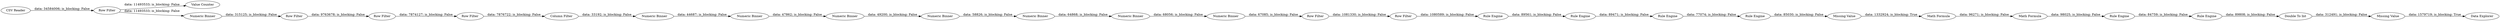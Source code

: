 digraph {
	"-5744083945919064192_17" [label="Math Formula"]
	"-5744083945919064192_25" [label="Missing Value"]
	"-5744083945919064192_24" [label="Rule Engine"]
	"-5744083945919064192_27" [label="Numeric Binner"]
	"-5744083945919064192_20" [label="Rule Engine"]
	"-5744083945919064192_8" [label="Row Filter"]
	"-5744083945919064192_37" [label="Row Filter"]
	"-5744083945919064192_31" [label="Numeric Binner"]
	"-5744083945919064192_15" [label="Rule Engine"]
	"-5744083945919064192_36" [label="Numeric Binner"]
	"-5744083945919064192_38" [label="Row Filter"]
	"-5744083945919064192_12" [label="Column Filter"]
	"-5744083945919064192_33" [label="Rule Engine"]
	"-5744083945919064192_14" [label="Numeric Binner"]
	"-5744083945919064192_30" [label="Numeric Binner"]
	"-5744083945919064192_29" [label="Numeric Binner"]
	"-5744083945919064192_16" [label="Missing Value"]
	"-5744083945919064192_22" [label="CSV Reader"]
	"-5744083945919064192_23" [label="Numeric Binner"]
	"-5744083945919064192_11" [label="Row Filter"]
	"-5744083945919064192_28" [label="Data Explorer"]
	"-5744083945919064192_19" [label="Rule Engine"]
	"-5744083945919064192_35" [label="Row Filter"]
	"-5744083945919064192_10" [label="Value Counter"]
	"-5744083945919064192_26" [label="Double To Int"]
	"-5744083945919064192_9" [label="Numeric Binner"]
	"-5744083945919064192_13" [label="Row Filter"]
	"-5744083945919064192_21" [label="Math Formula"]
	"-5744083945919064192_18" [label="Rule Engine"]
	"-5744083945919064192_29" -> "-5744083945919064192_14" [label="data: 64868; is_blocking: False"]
	"-5744083945919064192_30" -> "-5744083945919064192_27" [label="data: 47862; is_blocking: False"]
	"-5744083945919064192_21" -> "-5744083945919064192_24" [label="data: 98025; is_blocking: False"]
	"-5744083945919064192_26" -> "-5744083945919064192_25" [label="data: 312491; is_blocking: False"]
	"-5744083945919064192_15" -> "-5744083945919064192_18" [label="data: 89561; is_blocking: False"]
	"-5744083945919064192_31" -> "-5744083945919064192_29" [label="data: 58826; is_blocking: False"]
	"-5744083945919064192_25" -> "-5744083945919064192_28" [label="data: 1579719; is_blocking: True"]
	"-5744083945919064192_8" -> "-5744083945919064192_9" [label="data: 11493533; is_blocking: False"]
	"-5744083945919064192_16" -> "-5744083945919064192_17" [label="data: 1332924; is_blocking: True"]
	"-5744083945919064192_23" -> "-5744083945919064192_30" [label="data: 44687; is_blocking: False"]
	"-5744083945919064192_17" -> "-5744083945919064192_21" [label="data: 96271; is_blocking: False"]
	"-5744083945919064192_35" -> "-5744083945919064192_12" [label="data: 7876722; is_blocking: False"]
	"-5744083945919064192_11" -> "-5744083945919064192_13" [label="data: 9763678; is_blocking: False"]
	"-5744083945919064192_19" -> "-5744083945919064192_20" [label="data: 77074; is_blocking: False"]
	"-5744083945919064192_8" -> "-5744083945919064192_10" [label="data: 11493533; is_blocking: False"]
	"-5744083945919064192_33" -> "-5744083945919064192_26" [label="data: 89808; is_blocking: False"]
	"-5744083945919064192_13" -> "-5744083945919064192_35" [label="data: 7874127; is_blocking: False"]
	"-5744083945919064192_18" -> "-5744083945919064192_19" [label="data: 89471; is_blocking: False"]
	"-5744083945919064192_37" -> "-5744083945919064192_38" [label="data: 1081330; is_blocking: False"]
	"-5744083945919064192_38" -> "-5744083945919064192_15" [label="data: 1080589; is_blocking: False"]
	"-5744083945919064192_9" -> "-5744083945919064192_11" [label="data: 315125; is_blocking: False"]
	"-5744083945919064192_12" -> "-5744083945919064192_23" [label="data: 33192; is_blocking: False"]
	"-5744083945919064192_36" -> "-5744083945919064192_37" [label="data: 67085; is_blocking: False"]
	"-5744083945919064192_14" -> "-5744083945919064192_36" [label="data: 68056; is_blocking: False"]
	"-5744083945919064192_24" -> "-5744083945919064192_33" [label="data: 84759; is_blocking: False"]
	"-5744083945919064192_20" -> "-5744083945919064192_16" [label="data: 85030; is_blocking: False"]
	"-5744083945919064192_22" -> "-5744083945919064192_8" [label="data: 34584006; is_blocking: False"]
	"-5744083945919064192_27" -> "-5744083945919064192_31" [label="data: 49200; is_blocking: False"]
	rankdir=LR
}
